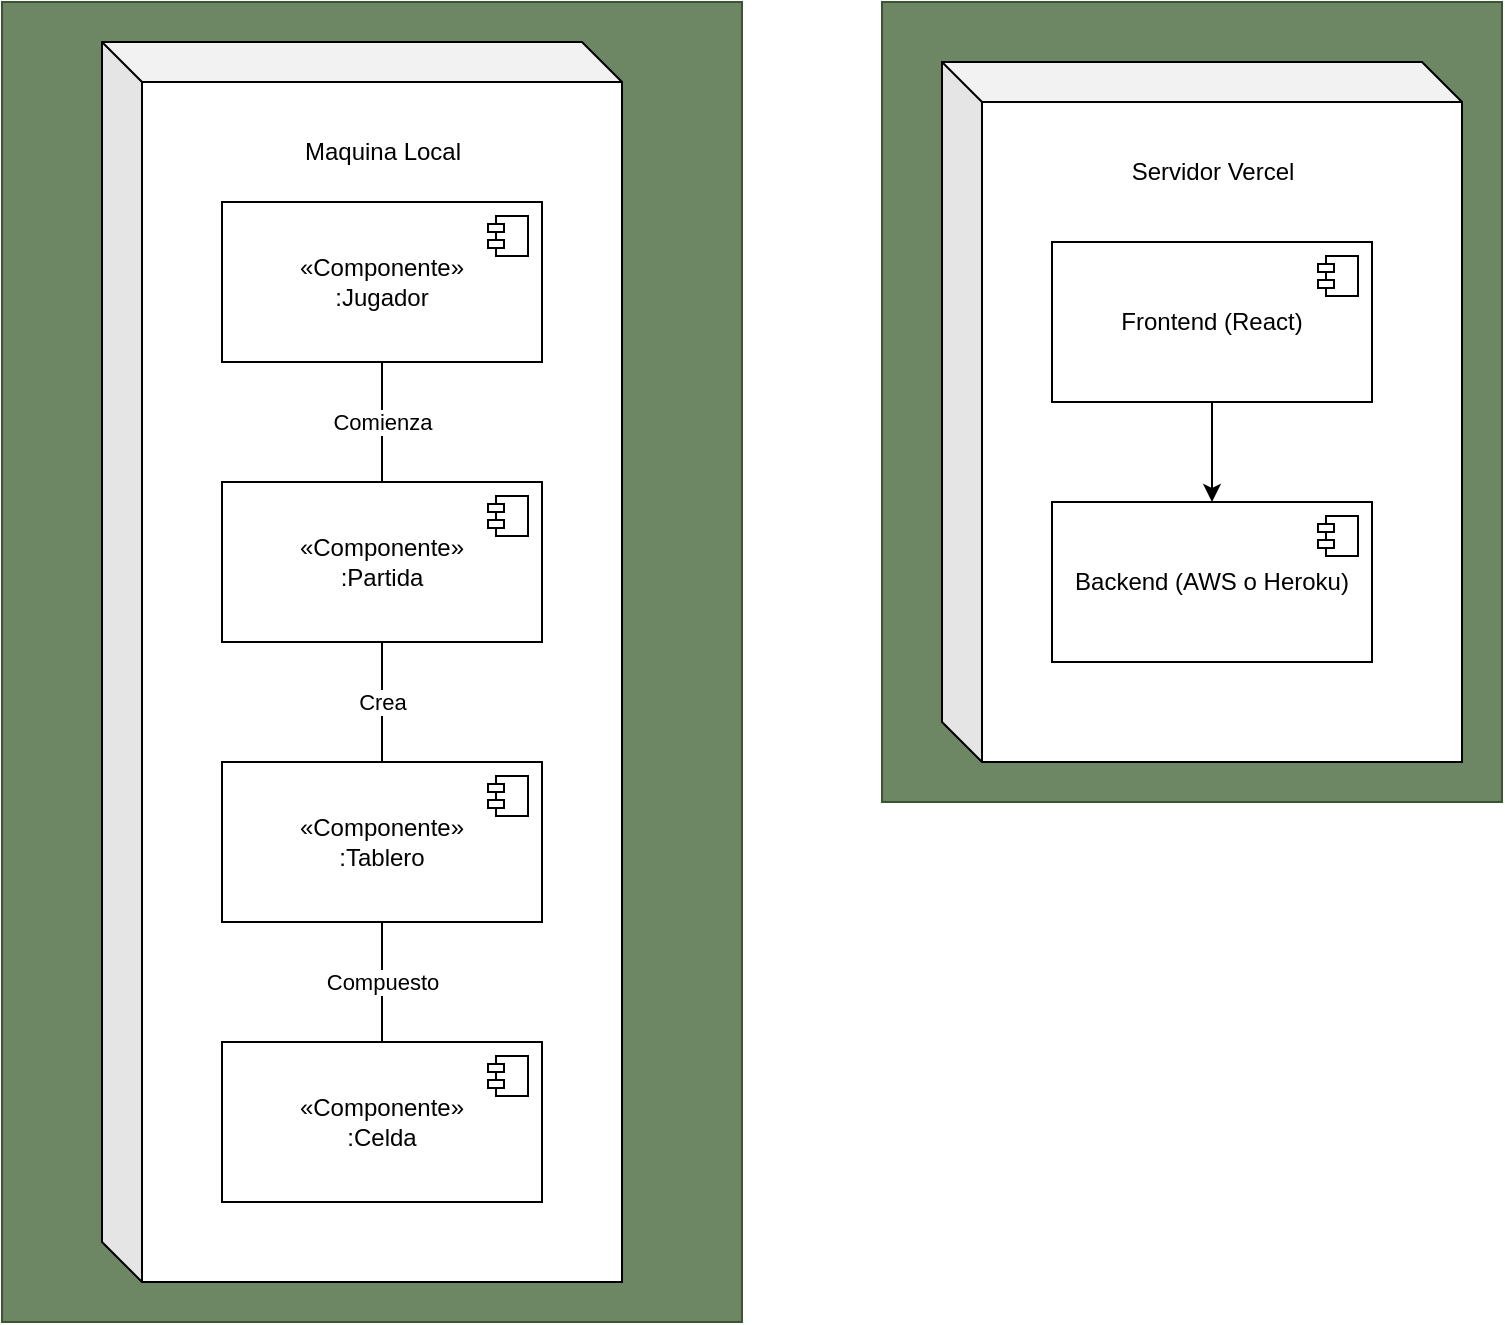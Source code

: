 <mxfile>
    <diagram id="rexlEfqIk5fn3KRDq249" name="Page-1">
        <mxGraphModel dx="637" dy="496" grid="1" gridSize="10" guides="1" tooltips="1" connect="1" arrows="1" fold="1" page="1" pageScale="1" pageWidth="850" pageHeight="1100" math="0" shadow="0">
            <root>
                <mxCell id="0"/>
                <mxCell id="1" parent="0"/>
                <mxCell id="38" value="" style="rounded=0;whiteSpace=wrap;html=1;fillStyle=auto;strokeColor=#3A5431;fillColor=#6d8764;fontColor=#ffffff;" parent="1" vertex="1">
                    <mxGeometry x="30" y="20" width="370" height="660" as="geometry"/>
                </mxCell>
                <mxCell id="13" value="" style="shape=cube;whiteSpace=wrap;html=1;boundedLbl=1;backgroundOutline=1;darkOpacity=0.05;darkOpacity2=0.1;" parent="1" vertex="1">
                    <mxGeometry x="80" y="40" width="260" height="620" as="geometry"/>
                </mxCell>
                <mxCell id="14" value="Maquina Local" style="text;html=1;align=center;verticalAlign=middle;resizable=0;points=[];autosize=1;strokeColor=none;fillColor=none;" parent="1" vertex="1">
                    <mxGeometry x="170" y="80" width="100" height="30" as="geometry"/>
                </mxCell>
                <mxCell id="16" value="«Componente»&lt;br&gt;:Jugador" style="html=1;dropTarget=0;whiteSpace=wrap;" parent="1" vertex="1">
                    <mxGeometry x="140" y="120" width="160" height="80" as="geometry"/>
                </mxCell>
                <mxCell id="17" value="" style="shape=module;jettyWidth=8;jettyHeight=4;" parent="16" vertex="1">
                    <mxGeometry x="1" width="20" height="20" relative="1" as="geometry">
                        <mxPoint x="-27" y="7" as="offset"/>
                    </mxGeometry>
                </mxCell>
                <mxCell id="18" value="«Componente»&lt;br&gt;:Partida" style="html=1;dropTarget=0;whiteSpace=wrap;" parent="1" vertex="1">
                    <mxGeometry x="140" y="260" width="160" height="80" as="geometry"/>
                </mxCell>
                <mxCell id="19" value="" style="shape=module;jettyWidth=8;jettyHeight=4;" parent="18" vertex="1">
                    <mxGeometry x="1" width="20" height="20" relative="1" as="geometry">
                        <mxPoint x="-27" y="7" as="offset"/>
                    </mxGeometry>
                </mxCell>
                <mxCell id="33" value="Comienza" style="edgeStyle=none;html=1;exitX=0.5;exitY=1;exitDx=0;exitDy=0;entryX=0.5;entryY=0;entryDx=0;entryDy=0;endArrow=none;endFill=0;" parent="1" source="16" target="18" edge="1">
                    <mxGeometry relative="1" as="geometry"/>
                </mxCell>
                <mxCell id="20" value="«Componente»&lt;br&gt;:Tablero" style="html=1;dropTarget=0;whiteSpace=wrap;" parent="1" vertex="1">
                    <mxGeometry x="140" y="400" width="160" height="80" as="geometry"/>
                </mxCell>
                <mxCell id="21" value="" style="shape=module;jettyWidth=8;jettyHeight=4;" parent="20" vertex="1">
                    <mxGeometry x="1" width="20" height="20" relative="1" as="geometry">
                        <mxPoint x="-27" y="7" as="offset"/>
                    </mxGeometry>
                </mxCell>
                <mxCell id="34" value="Crea" style="edgeStyle=none;html=1;exitX=0.5;exitY=1;exitDx=0;exitDy=0;entryX=0.5;entryY=0;entryDx=0;entryDy=0;endArrow=none;endFill=0;" parent="1" source="18" target="20" edge="1">
                    <mxGeometry relative="1" as="geometry"/>
                </mxCell>
                <mxCell id="31" value="«Componente»&lt;br&gt;:Celda" style="html=1;dropTarget=0;whiteSpace=wrap;" parent="1" vertex="1">
                    <mxGeometry x="140" y="540" width="160" height="80" as="geometry"/>
                </mxCell>
                <mxCell id="32" value="" style="shape=module;jettyWidth=8;jettyHeight=4;" parent="31" vertex="1">
                    <mxGeometry x="1" width="20" height="20" relative="1" as="geometry">
                        <mxPoint x="-27" y="7" as="offset"/>
                    </mxGeometry>
                </mxCell>
                <mxCell id="35" value="Compuesto" style="edgeStyle=none;html=1;exitX=0.5;exitY=1;exitDx=0;exitDy=0;entryX=0.5;entryY=0;entryDx=0;entryDy=0;endArrow=none;endFill=0;" parent="1" source="20" target="31" edge="1">
                    <mxGeometry relative="1" as="geometry"/>
                </mxCell>
                <mxCell id="40" value="" style="rounded=0;whiteSpace=wrap;html=1;fillStyle=auto;strokeColor=#3A5431;fillColor=#6d8764;fontColor=#ffffff;" parent="1" vertex="1">
                    <mxGeometry x="470" y="20" width="310" height="400" as="geometry"/>
                </mxCell>
                <mxCell id="39" value="" style="shape=cube;whiteSpace=wrap;html=1;boundedLbl=1;backgroundOutline=1;darkOpacity=0.05;darkOpacity2=0.1;" parent="1" vertex="1">
                    <mxGeometry x="500" y="50" width="260" height="350" as="geometry"/>
                </mxCell>
                <mxCell id="41" value="Servidor Vercel" style="text;html=1;align=center;verticalAlign=middle;resizable=0;points=[];autosize=1;strokeColor=none;fillColor=none;" parent="1" vertex="1">
                    <mxGeometry x="585" y="90" width="100" height="30" as="geometry"/>
                </mxCell>
                <mxCell id="46" style="edgeStyle=none;html=1;exitX=0.5;exitY=1;exitDx=0;exitDy=0;entryX=0.5;entryY=0;entryDx=0;entryDy=0;endArrow=classic;endFill=1;" parent="1" source="42" target="44" edge="1">
                    <mxGeometry relative="1" as="geometry"/>
                </mxCell>
                <mxCell id="42" value="Frontend (React)" style="html=1;dropTarget=0;whiteSpace=wrap;" parent="1" vertex="1">
                    <mxGeometry x="555" y="140" width="160" height="80" as="geometry"/>
                </mxCell>
                <mxCell id="43" value="" style="shape=module;jettyWidth=8;jettyHeight=4;" parent="42" vertex="1">
                    <mxGeometry x="1" width="20" height="20" relative="1" as="geometry">
                        <mxPoint x="-27" y="7" as="offset"/>
                    </mxGeometry>
                </mxCell>
                <mxCell id="44" value="Backend (AWS o Heroku)" style="html=1;dropTarget=0;whiteSpace=wrap;" parent="1" vertex="1">
                    <mxGeometry x="555" y="270" width="160" height="80" as="geometry"/>
                </mxCell>
                <mxCell id="45" value="" style="shape=module;jettyWidth=8;jettyHeight=4;" parent="44" vertex="1">
                    <mxGeometry x="1" width="20" height="20" relative="1" as="geometry">
                        <mxPoint x="-27" y="7" as="offset"/>
                    </mxGeometry>
                </mxCell>
            </root>
        </mxGraphModel>
    </diagram>
</mxfile>